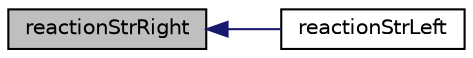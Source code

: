 digraph "reactionStrRight"
{
  bgcolor="transparent";
  edge [fontname="Helvetica",fontsize="10",labelfontname="Helvetica",labelfontsize="10"];
  node [fontname="Helvetica",fontsize="10",shape=record];
  rankdir="LR";
  Node1 [label="reactionStrRight",height=0.2,width=0.4,color="black", fillcolor="grey75", style="filled", fontcolor="black"];
  Node1 -> Node2 [dir="back",color="midnightblue",fontsize="10",style="solid",fontname="Helvetica"];
  Node2 [label="reactionStrLeft",height=0.2,width=0.4,color="black",URL="$a02096.html#aa3f18383d0004b748a43f5600c003c5f",tooltip="Return string representation of the left of the reaction. "];
}
